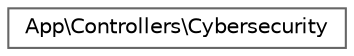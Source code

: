 digraph "Graphical Class Hierarchy"
{
 // LATEX_PDF_SIZE
  bgcolor="transparent";
  edge [fontname=Helvetica,fontsize=10,labelfontname=Helvetica,labelfontsize=10];
  node [fontname=Helvetica,fontsize=10,shape=box,height=0.2,width=0.4];
  rankdir="LR";
  Node0 [id="Node000000",label="App\\Controllers\\Cybersecurity",height=0.2,width=0.4,color="grey40", fillcolor="white", style="filled",URL="$classApp_1_1Controllers_1_1Cybersecurity.html",tooltip=" "];
}
